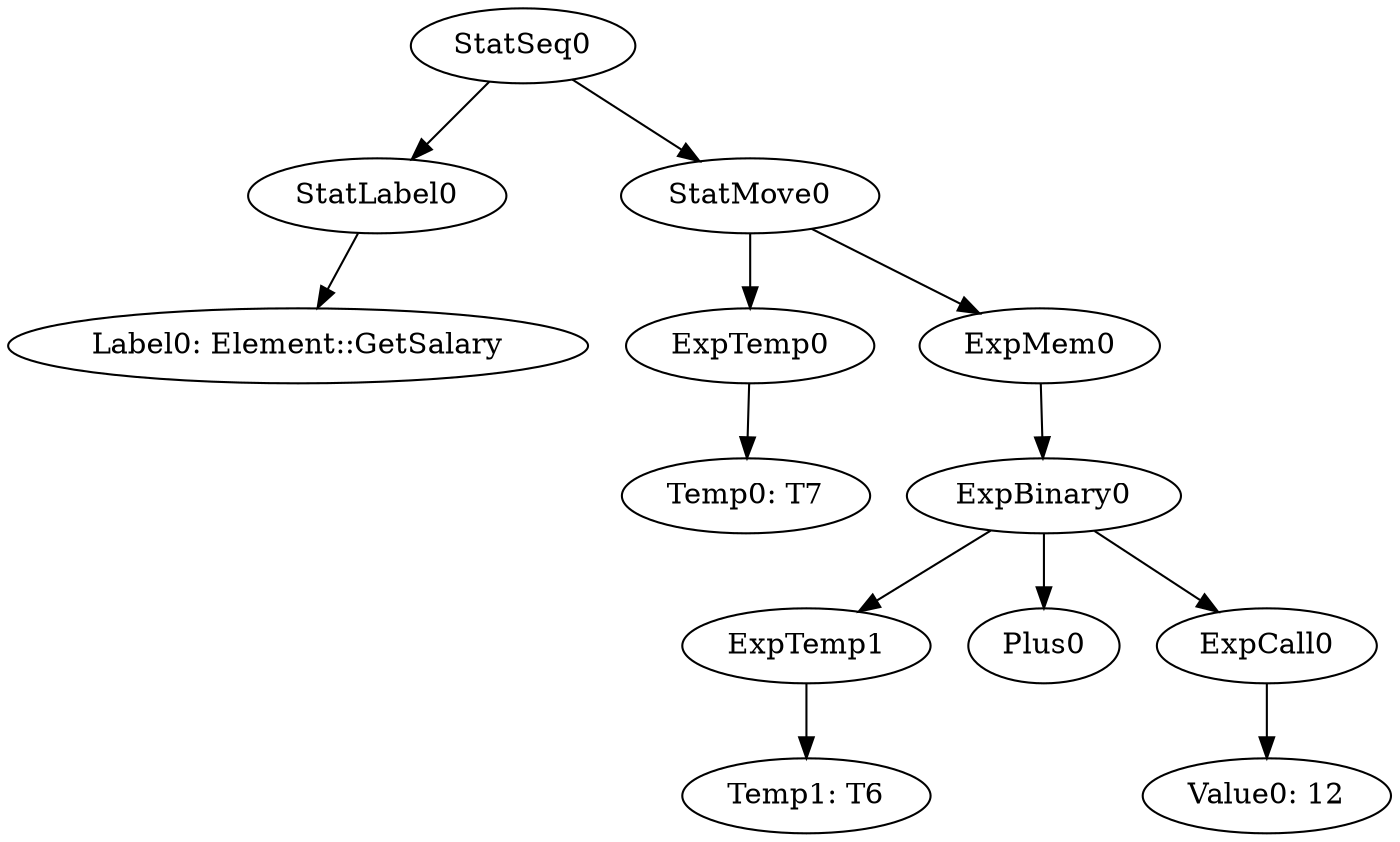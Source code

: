 digraph {
	ordering = out;
	ExpMem0 -> ExpBinary0;
	ExpCall0 -> "Value0: 12";
	ExpTemp1 -> "Temp1: T6";
	StatLabel0 -> "Label0: Element::GetSalary";
	StatSeq0 -> StatLabel0;
	StatSeq0 -> StatMove0;
	ExpTemp0 -> "Temp0: T7";
	ExpBinary0 -> ExpTemp1;
	ExpBinary0 -> Plus0;
	ExpBinary0 -> ExpCall0;
	StatMove0 -> ExpTemp0;
	StatMove0 -> ExpMem0;
}

